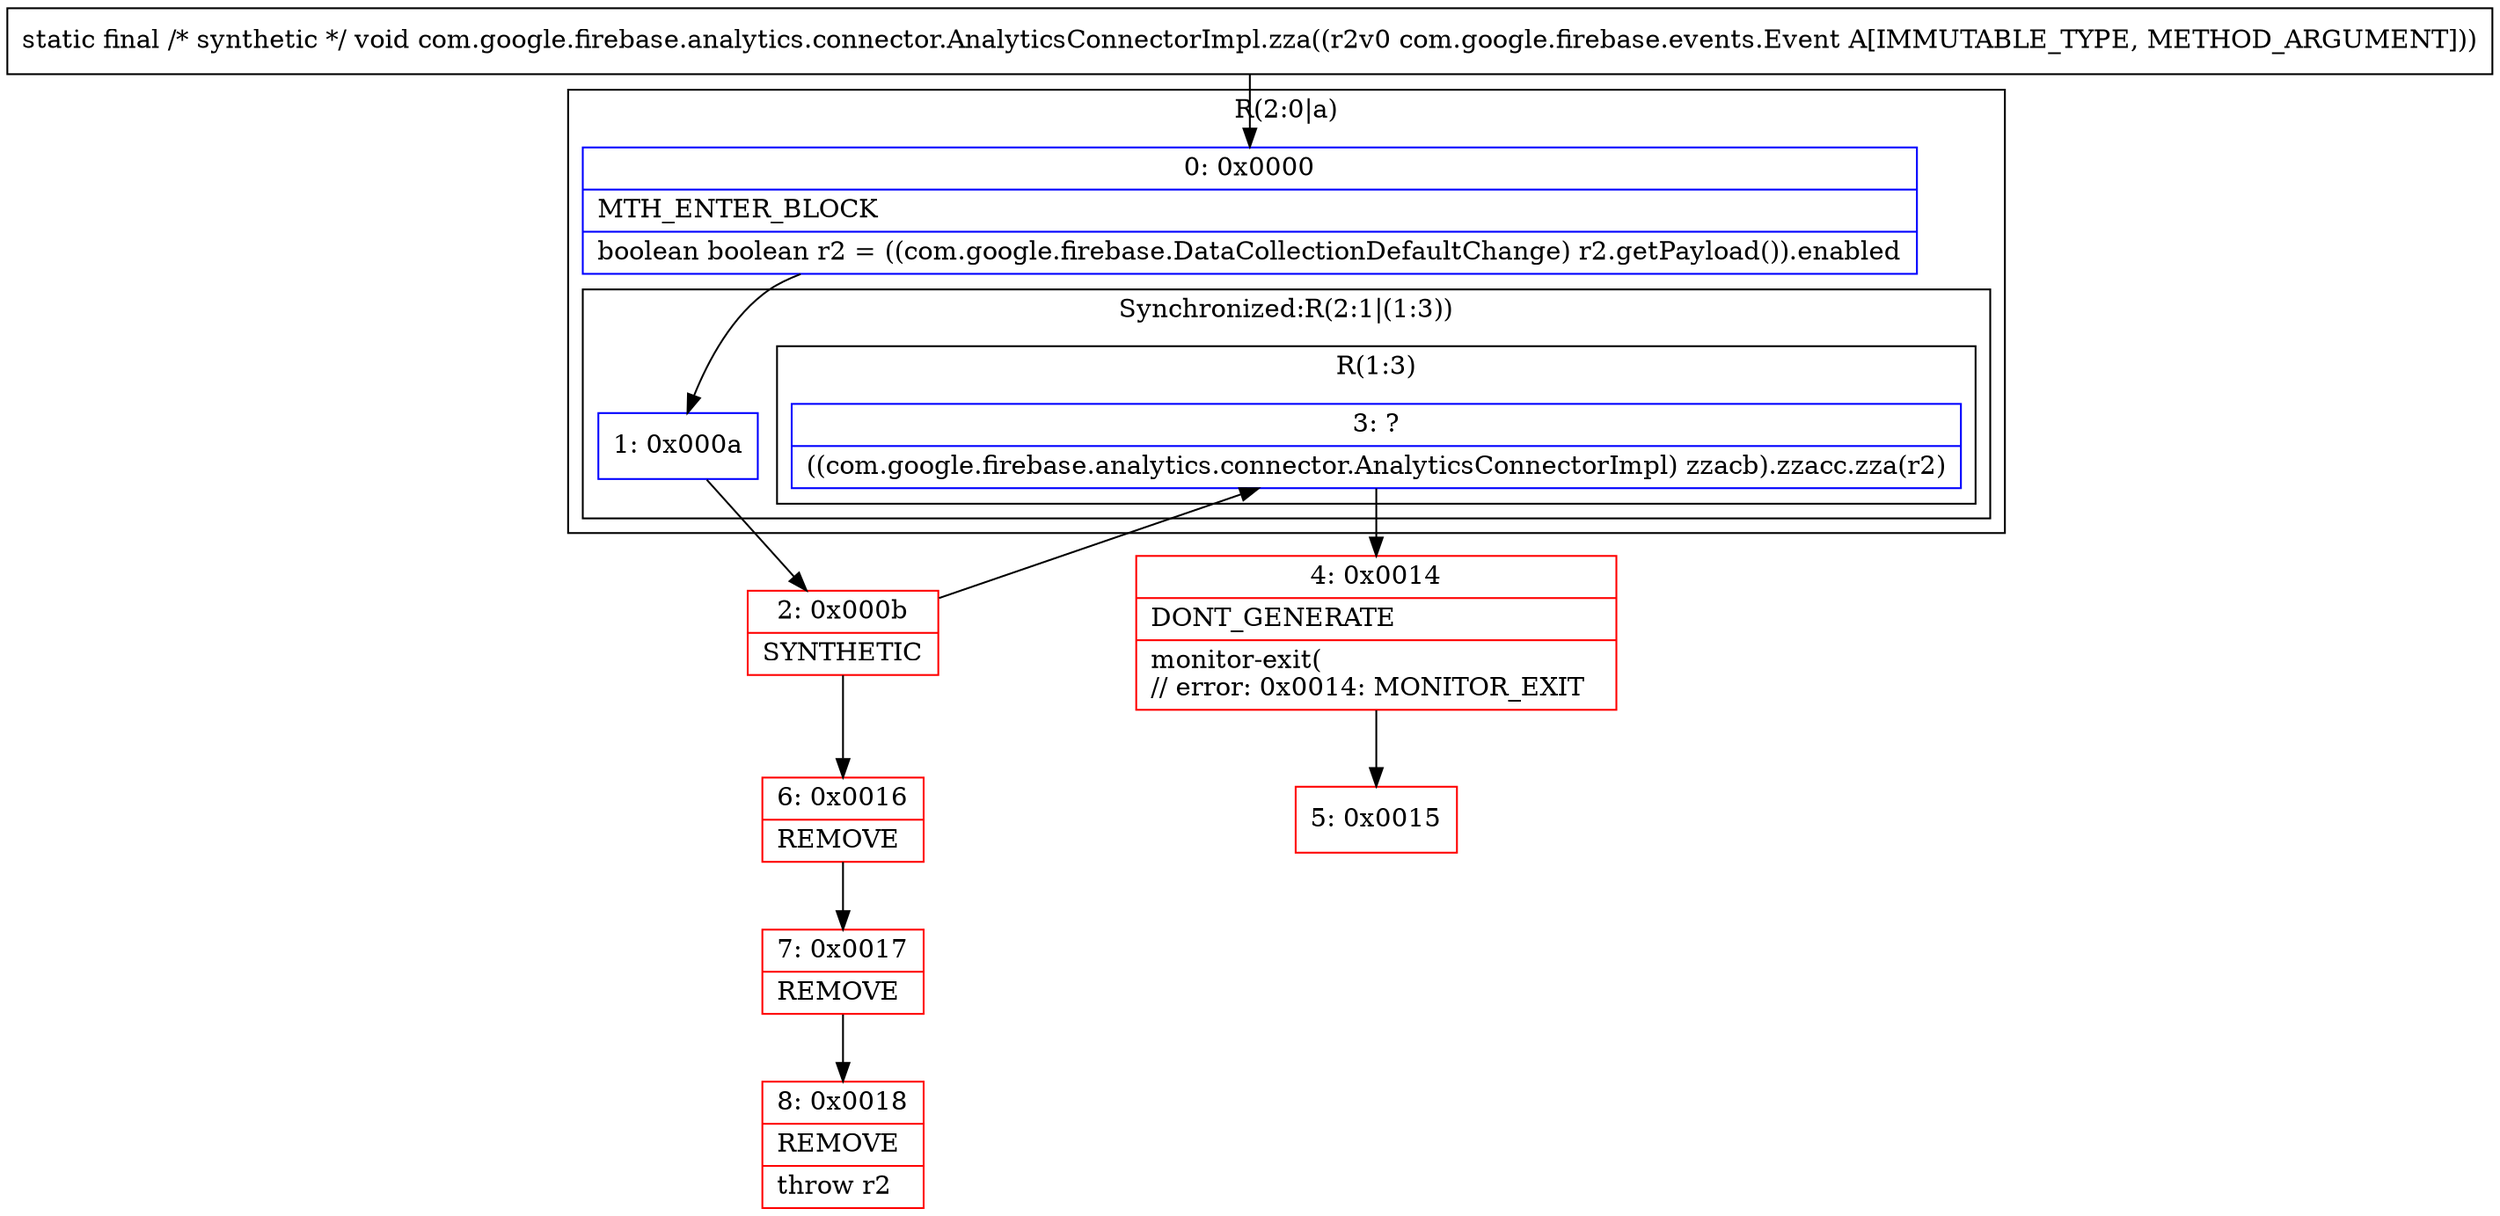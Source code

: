 digraph "CFG forcom.google.firebase.analytics.connector.AnalyticsConnectorImpl.zza(Lcom\/google\/firebase\/events\/Event;)V" {
subgraph cluster_Region_734298078 {
label = "R(2:0|a)";
node [shape=record,color=blue];
Node_0 [shape=record,label="{0\:\ 0x0000|MTH_ENTER_BLOCK\l|boolean boolean r2 = ((com.google.firebase.DataCollectionDefaultChange) r2.getPayload()).enabled\l}"];
subgraph cluster_SynchronizedRegion_700356682 {
label = "Synchronized:R(2:1|(1:3))";
node [shape=record,color=blue];
Node_1 [shape=record,label="{1\:\ 0x000a}"];
subgraph cluster_Region_190922430 {
label = "R(1:3)";
node [shape=record,color=blue];
Node_3 [shape=record,label="{3\:\ ?|((com.google.firebase.analytics.connector.AnalyticsConnectorImpl) zzacb).zzacc.zza(r2)\l}"];
}
}
}
Node_2 [shape=record,color=red,label="{2\:\ 0x000b|SYNTHETIC\l}"];
Node_4 [shape=record,color=red,label="{4\:\ 0x0014|DONT_GENERATE\l|monitor\-exit(\l\/\/ error: 0x0014: MONITOR_EXIT  \l}"];
Node_5 [shape=record,color=red,label="{5\:\ 0x0015}"];
Node_6 [shape=record,color=red,label="{6\:\ 0x0016|REMOVE\l}"];
Node_7 [shape=record,color=red,label="{7\:\ 0x0017|REMOVE\l}"];
Node_8 [shape=record,color=red,label="{8\:\ 0x0018|REMOVE\l|throw r2\l}"];
MethodNode[shape=record,label="{static final \/* synthetic *\/ void com.google.firebase.analytics.connector.AnalyticsConnectorImpl.zza((r2v0 com.google.firebase.events.Event A[IMMUTABLE_TYPE, METHOD_ARGUMENT])) }"];
MethodNode -> Node_0;
Node_0 -> Node_1;
Node_1 -> Node_2;
Node_3 -> Node_4;
Node_2 -> Node_3;
Node_2 -> Node_6;
Node_4 -> Node_5;
Node_6 -> Node_7;
Node_7 -> Node_8;
}

